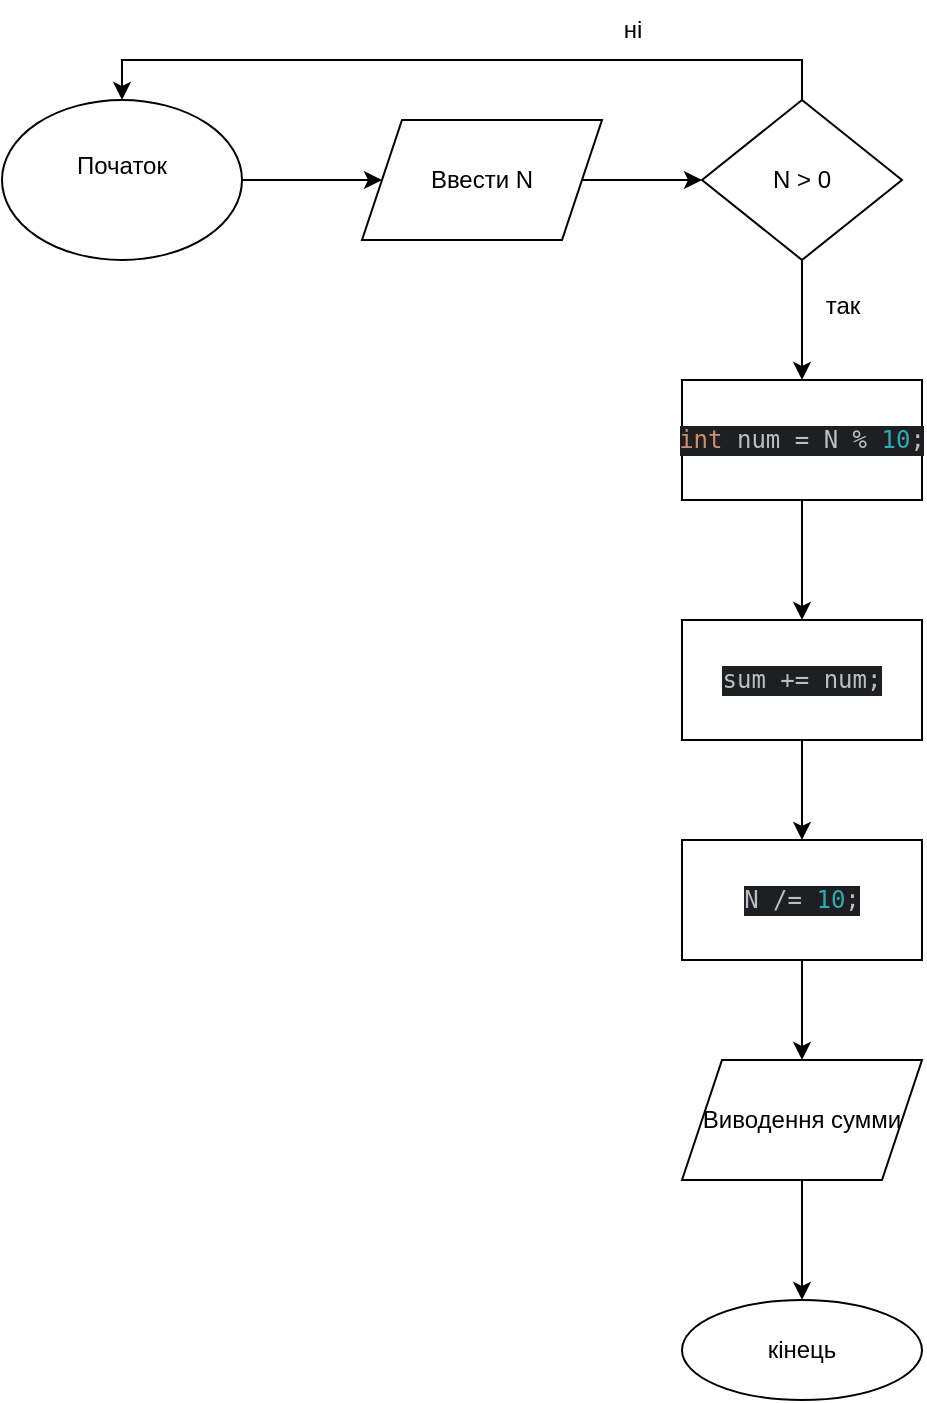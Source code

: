 <mxfile version="25.0.1">
  <diagram name="Страница — 1" id="Zk7_g9vAagFEFOr46DbA">
    <mxGraphModel dx="1226" dy="667" grid="1" gridSize="10" guides="1" tooltips="1" connect="1" arrows="1" fold="1" page="1" pageScale="1" pageWidth="827" pageHeight="1169" math="0" shadow="0">
      <root>
        <mxCell id="0" />
        <mxCell id="1" parent="0" />
        <mxCell id="dv817DschGXEoyhMW4R--3" style="edgeStyle=orthogonalEdgeStyle;rounded=0;orthogonalLoop=1;jettySize=auto;html=1;exitX=1;exitY=0.5;exitDx=0;exitDy=0;entryX=0;entryY=0.5;entryDx=0;entryDy=0;" parent="1" source="dv817DschGXEoyhMW4R--1" target="dv817DschGXEoyhMW4R--2" edge="1">
          <mxGeometry relative="1" as="geometry" />
        </mxCell>
        <mxCell id="dv817DschGXEoyhMW4R--1" value="Початок&lt;div&gt;&lt;br&gt;&lt;/div&gt;" style="ellipse;whiteSpace=wrap;html=1;" parent="1" vertex="1">
          <mxGeometry x="70" y="60" width="120" height="80" as="geometry" />
        </mxCell>
        <mxCell id="dv817DschGXEoyhMW4R--5" style="edgeStyle=orthogonalEdgeStyle;rounded=0;orthogonalLoop=1;jettySize=auto;html=1;exitX=1;exitY=0.5;exitDx=0;exitDy=0;entryX=0;entryY=0.5;entryDx=0;entryDy=0;" parent="1" source="dv817DschGXEoyhMW4R--2" target="dv817DschGXEoyhMW4R--4" edge="1">
          <mxGeometry relative="1" as="geometry" />
        </mxCell>
        <mxCell id="dv817DschGXEoyhMW4R--2" value="Ввести N" style="shape=parallelogram;perimeter=parallelogramPerimeter;whiteSpace=wrap;html=1;fixedSize=1;" parent="1" vertex="1">
          <mxGeometry x="250" y="70" width="120" height="60" as="geometry" />
        </mxCell>
        <mxCell id="dv817DschGXEoyhMW4R--9" style="edgeStyle=orthogonalEdgeStyle;rounded=0;orthogonalLoop=1;jettySize=auto;html=1;exitX=0.5;exitY=1;exitDx=0;exitDy=0;entryX=0.5;entryY=0;entryDx=0;entryDy=0;" parent="1" source="dv817DschGXEoyhMW4R--4" target="dv817DschGXEoyhMW4R--8" edge="1">
          <mxGeometry relative="1" as="geometry" />
        </mxCell>
        <mxCell id="4V972LSEbcosMiqeigw6-1" style="edgeStyle=orthogonalEdgeStyle;rounded=0;orthogonalLoop=1;jettySize=auto;html=1;exitX=0.5;exitY=0;exitDx=0;exitDy=0;entryX=0.5;entryY=0;entryDx=0;entryDy=0;" edge="1" parent="1" source="dv817DschGXEoyhMW4R--4" target="dv817DschGXEoyhMW4R--1">
          <mxGeometry relative="1" as="geometry" />
        </mxCell>
        <mxCell id="dv817DschGXEoyhMW4R--4" value="N &amp;gt; 0" style="rhombus;whiteSpace=wrap;html=1;" parent="1" vertex="1">
          <mxGeometry x="420" y="60" width="100" height="80" as="geometry" />
        </mxCell>
        <mxCell id="dv817DschGXEoyhMW4R--7" value="ні" style="text;html=1;align=center;verticalAlign=middle;resizable=0;points=[];autosize=1;strokeColor=none;fillColor=none;" parent="1" vertex="1">
          <mxGeometry x="370" y="10" width="30" height="30" as="geometry" />
        </mxCell>
        <mxCell id="dv817DschGXEoyhMW4R--11" style="edgeStyle=orthogonalEdgeStyle;rounded=0;orthogonalLoop=1;jettySize=auto;html=1;exitX=0.5;exitY=1;exitDx=0;exitDy=0;entryX=0.5;entryY=0;entryDx=0;entryDy=0;" parent="1" source="dv817DschGXEoyhMW4R--8" target="dv817DschGXEoyhMW4R--10" edge="1">
          <mxGeometry relative="1" as="geometry" />
        </mxCell>
        <mxCell id="dv817DschGXEoyhMW4R--8" value="&lt;div style=&quot;background-color:#1e1f22;color:#bcbec4&quot;&gt;&lt;pre style=&quot;font-family:&#39;JetBrains Mono&#39;,monospace;font-size:9,8pt;&quot;&gt;&lt;span style=&quot;color:#cf8e6d;&quot;&gt;int &lt;/span&gt;num = N % &lt;span style=&quot;color:#2aacb8;&quot;&gt;10&lt;/span&gt;;&lt;/pre&gt;&lt;/div&gt;" style="rounded=0;whiteSpace=wrap;html=1;" parent="1" vertex="1">
          <mxGeometry x="410" y="200" width="120" height="60" as="geometry" />
        </mxCell>
        <mxCell id="dv817DschGXEoyhMW4R--13" style="edgeStyle=orthogonalEdgeStyle;rounded=0;orthogonalLoop=1;jettySize=auto;html=1;exitX=0.5;exitY=1;exitDx=0;exitDy=0;entryX=0.5;entryY=0;entryDx=0;entryDy=0;" parent="1" source="dv817DschGXEoyhMW4R--10" target="dv817DschGXEoyhMW4R--12" edge="1">
          <mxGeometry relative="1" as="geometry" />
        </mxCell>
        <mxCell id="dv817DschGXEoyhMW4R--10" value="&lt;div style=&quot;background-color:#1e1f22;color:#bcbec4&quot;&gt;&lt;pre style=&quot;font-family:&#39;JetBrains Mono&#39;,monospace;font-size:9,8pt;&quot;&gt;sum += num;&lt;/pre&gt;&lt;/div&gt;" style="rounded=0;whiteSpace=wrap;html=1;" parent="1" vertex="1">
          <mxGeometry x="410" y="320" width="120" height="60" as="geometry" />
        </mxCell>
        <mxCell id="dv817DschGXEoyhMW4R--16" style="edgeStyle=orthogonalEdgeStyle;rounded=0;orthogonalLoop=1;jettySize=auto;html=1;exitX=0.5;exitY=1;exitDx=0;exitDy=0;entryX=0.5;entryY=0;entryDx=0;entryDy=0;" parent="1" source="dv817DschGXEoyhMW4R--12" target="dv817DschGXEoyhMW4R--15" edge="1">
          <mxGeometry relative="1" as="geometry" />
        </mxCell>
        <mxCell id="dv817DschGXEoyhMW4R--12" value="&lt;div style=&quot;background-color:#1e1f22;color:#bcbec4&quot;&gt;&lt;pre style=&quot;font-family:&#39;JetBrains Mono&#39;,monospace;font-size:9,8pt;&quot;&gt;N /= &lt;span style=&quot;color:#2aacb8;&quot;&gt;10&lt;/span&gt;;&lt;/pre&gt;&lt;/div&gt;" style="rounded=0;whiteSpace=wrap;html=1;" parent="1" vertex="1">
          <mxGeometry x="410" y="430" width="120" height="60" as="geometry" />
        </mxCell>
        <mxCell id="dv817DschGXEoyhMW4R--18" style="edgeStyle=orthogonalEdgeStyle;rounded=0;orthogonalLoop=1;jettySize=auto;html=1;exitX=0.5;exitY=1;exitDx=0;exitDy=0;entryX=0.5;entryY=0;entryDx=0;entryDy=0;" parent="1" source="dv817DschGXEoyhMW4R--15" target="dv817DschGXEoyhMW4R--17" edge="1">
          <mxGeometry relative="1" as="geometry" />
        </mxCell>
        <mxCell id="dv817DschGXEoyhMW4R--15" value="Виводення сумми" style="shape=parallelogram;perimeter=parallelogramPerimeter;whiteSpace=wrap;html=1;fixedSize=1;" parent="1" vertex="1">
          <mxGeometry x="410" y="540" width="120" height="60" as="geometry" />
        </mxCell>
        <mxCell id="dv817DschGXEoyhMW4R--17" value="кінець" style="ellipse;whiteSpace=wrap;html=1;" parent="1" vertex="1">
          <mxGeometry x="410" y="660" width="120" height="50" as="geometry" />
        </mxCell>
        <mxCell id="dv817DschGXEoyhMW4R--19" value="так&lt;div&gt;&lt;br&gt;&lt;/div&gt;" style="text;html=1;align=center;verticalAlign=middle;resizable=0;points=[];autosize=1;strokeColor=none;fillColor=none;" parent="1" vertex="1">
          <mxGeometry x="470" y="150" width="40" height="40" as="geometry" />
        </mxCell>
      </root>
    </mxGraphModel>
  </diagram>
</mxfile>
